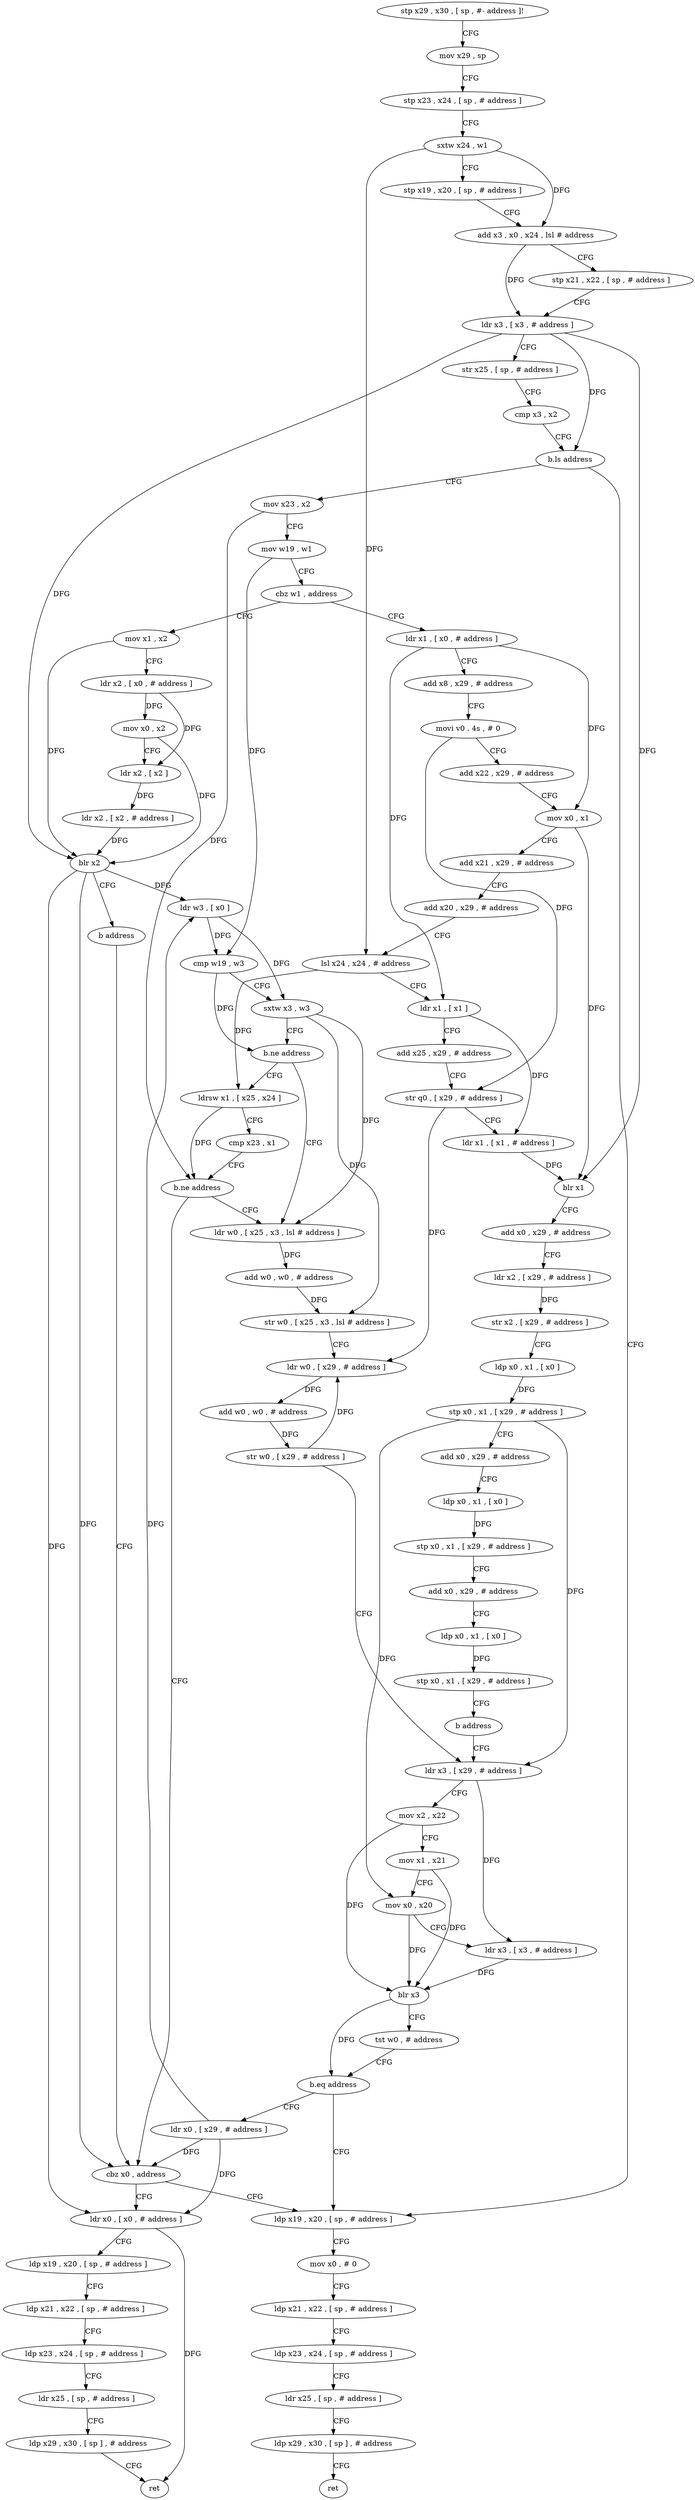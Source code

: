 digraph "func" {
"77824" [label = "stp x29 , x30 , [ sp , #- address ]!" ]
"77828" [label = "mov x29 , sp" ]
"77832" [label = "stp x23 , x24 , [ sp , # address ]" ]
"77836" [label = "sxtw x24 , w1" ]
"77840" [label = "stp x19 , x20 , [ sp , # address ]" ]
"77844" [label = "add x3 , x0 , x24 , lsl # address" ]
"77848" [label = "stp x21 , x22 , [ sp , # address ]" ]
"77852" [label = "ldr x3 , [ x3 , # address ]" ]
"77856" [label = "str x25 , [ sp , # address ]" ]
"77860" [label = "cmp x3 , x2" ]
"77864" [label = "b.ls address" ]
"78136" [label = "ldp x19 , x20 , [ sp , # address ]" ]
"77868" [label = "mov x23 , x2" ]
"78140" [label = "mov x0 , # 0" ]
"78144" [label = "ldp x21 , x22 , [ sp , # address ]" ]
"78148" [label = "ldp x23 , x24 , [ sp , # address ]" ]
"78152" [label = "ldr x25 , [ sp , # address ]" ]
"78156" [label = "ldp x29 , x30 , [ sp ] , # address" ]
"78160" [label = "ret" ]
"77872" [label = "mov w19 , w1" ]
"77876" [label = "cbz w1 , address" ]
"78104" [label = "mov x1 , x2" ]
"77880" [label = "ldr x1 , [ x0 , # address ]" ]
"78108" [label = "ldr x2 , [ x0 , # address ]" ]
"78112" [label = "mov x0 , x2" ]
"78116" [label = "ldr x2 , [ x2 ]" ]
"78120" [label = "ldr x2 , [ x2 , # address ]" ]
"78124" [label = "blr x2" ]
"78128" [label = "b address" ]
"78072" [label = "cbz x0 , address" ]
"77884" [label = "add x8 , x29 , # address" ]
"77888" [label = "movi v0 . 4s , # 0" ]
"77892" [label = "add x22 , x29 , # address" ]
"77896" [label = "mov x0 , x1" ]
"77900" [label = "add x21 , x29 , # address" ]
"77904" [label = "add x20 , x29 , # address" ]
"77908" [label = "lsl x24 , x24 , # address" ]
"77912" [label = "ldr x1 , [ x1 ]" ]
"77916" [label = "add x25 , x29 , # address" ]
"77920" [label = "str q0 , [ x29 , # address ]" ]
"77924" [label = "ldr x1 , [ x1 , # address ]" ]
"77928" [label = "blr x1" ]
"77932" [label = "add x0 , x29 , # address" ]
"77936" [label = "ldr x2 , [ x29 , # address ]" ]
"77940" [label = "str x2 , [ x29 , # address ]" ]
"77944" [label = "ldp x0 , x1 , [ x0 ]" ]
"77948" [label = "stp x0 , x1 , [ x29 , # address ]" ]
"77952" [label = "add x0 , x29 , # address" ]
"77956" [label = "ldp x0 , x1 , [ x0 ]" ]
"77960" [label = "stp x0 , x1 , [ x29 , # address ]" ]
"77964" [label = "add x0 , x29 , # address" ]
"77968" [label = "ldp x0 , x1 , [ x0 ]" ]
"77972" [label = "stp x0 , x1 , [ x29 , # address ]" ]
"77976" [label = "b address" ]
"78008" [label = "ldr x3 , [ x29 , # address ]" ]
"78076" [label = "ldr x0 , [ x0 , # address ]" ]
"78012" [label = "mov x2 , x22" ]
"78016" [label = "mov x1 , x21" ]
"78020" [label = "mov x0 , x20" ]
"78024" [label = "ldr x3 , [ x3 , # address ]" ]
"78028" [label = "blr x3" ]
"78032" [label = "tst w0 , # address" ]
"78036" [label = "b.eq address" ]
"78040" [label = "ldr x0 , [ x29 , # address ]" ]
"78080" [label = "ldp x19 , x20 , [ sp , # address ]" ]
"78084" [label = "ldp x21 , x22 , [ sp , # address ]" ]
"78088" [label = "ldp x23 , x24 , [ sp , # address ]" ]
"78092" [label = "ldr x25 , [ sp , # address ]" ]
"78096" [label = "ldp x29 , x30 , [ sp ] , # address" ]
"78100" [label = "ret" ]
"78044" [label = "ldr w3 , [ x0 ]" ]
"78048" [label = "cmp w19 , w3" ]
"78052" [label = "sxtw x3 , w3" ]
"78056" [label = "b.ne address" ]
"77984" [label = "ldr w0 , [ x25 , x3 , lsl # address ]" ]
"78060" [label = "ldrsw x1 , [ x25 , x24 ]" ]
"77988" [label = "add w0 , w0 , # address" ]
"77992" [label = "str w0 , [ x25 , x3 , lsl # address ]" ]
"77996" [label = "ldr w0 , [ x29 , # address ]" ]
"78000" [label = "add w0 , w0 , # address" ]
"78004" [label = "str w0 , [ x29 , # address ]" ]
"78064" [label = "cmp x23 , x1" ]
"78068" [label = "b.ne address" ]
"77824" -> "77828" [ label = "CFG" ]
"77828" -> "77832" [ label = "CFG" ]
"77832" -> "77836" [ label = "CFG" ]
"77836" -> "77840" [ label = "CFG" ]
"77836" -> "77844" [ label = "DFG" ]
"77836" -> "77908" [ label = "DFG" ]
"77840" -> "77844" [ label = "CFG" ]
"77844" -> "77848" [ label = "CFG" ]
"77844" -> "77852" [ label = "DFG" ]
"77848" -> "77852" [ label = "CFG" ]
"77852" -> "77856" [ label = "CFG" ]
"77852" -> "77864" [ label = "DFG" ]
"77852" -> "78124" [ label = "DFG" ]
"77852" -> "77928" [ label = "DFG" ]
"77856" -> "77860" [ label = "CFG" ]
"77860" -> "77864" [ label = "CFG" ]
"77864" -> "78136" [ label = "CFG" ]
"77864" -> "77868" [ label = "CFG" ]
"78136" -> "78140" [ label = "CFG" ]
"77868" -> "77872" [ label = "CFG" ]
"77868" -> "78068" [ label = "DFG" ]
"78140" -> "78144" [ label = "CFG" ]
"78144" -> "78148" [ label = "CFG" ]
"78148" -> "78152" [ label = "CFG" ]
"78152" -> "78156" [ label = "CFG" ]
"78156" -> "78160" [ label = "CFG" ]
"77872" -> "77876" [ label = "CFG" ]
"77872" -> "78048" [ label = "DFG" ]
"77876" -> "78104" [ label = "CFG" ]
"77876" -> "77880" [ label = "CFG" ]
"78104" -> "78108" [ label = "CFG" ]
"78104" -> "78124" [ label = "DFG" ]
"77880" -> "77884" [ label = "CFG" ]
"77880" -> "77896" [ label = "DFG" ]
"77880" -> "77912" [ label = "DFG" ]
"78108" -> "78112" [ label = "DFG" ]
"78108" -> "78116" [ label = "DFG" ]
"78112" -> "78116" [ label = "CFG" ]
"78112" -> "78124" [ label = "DFG" ]
"78116" -> "78120" [ label = "DFG" ]
"78120" -> "78124" [ label = "DFG" ]
"78124" -> "78128" [ label = "CFG" ]
"78124" -> "78072" [ label = "DFG" ]
"78124" -> "78076" [ label = "DFG" ]
"78124" -> "78044" [ label = "DFG" ]
"78128" -> "78072" [ label = "CFG" ]
"78072" -> "78136" [ label = "CFG" ]
"78072" -> "78076" [ label = "CFG" ]
"77884" -> "77888" [ label = "CFG" ]
"77888" -> "77892" [ label = "CFG" ]
"77888" -> "77920" [ label = "DFG" ]
"77892" -> "77896" [ label = "CFG" ]
"77896" -> "77900" [ label = "CFG" ]
"77896" -> "77928" [ label = "DFG" ]
"77900" -> "77904" [ label = "CFG" ]
"77904" -> "77908" [ label = "CFG" ]
"77908" -> "77912" [ label = "CFG" ]
"77908" -> "78060" [ label = "DFG" ]
"77912" -> "77916" [ label = "CFG" ]
"77912" -> "77924" [ label = "DFG" ]
"77916" -> "77920" [ label = "CFG" ]
"77920" -> "77924" [ label = "CFG" ]
"77920" -> "77996" [ label = "DFG" ]
"77924" -> "77928" [ label = "DFG" ]
"77928" -> "77932" [ label = "CFG" ]
"77932" -> "77936" [ label = "CFG" ]
"77936" -> "77940" [ label = "DFG" ]
"77940" -> "77944" [ label = "CFG" ]
"77944" -> "77948" [ label = "DFG" ]
"77948" -> "77952" [ label = "CFG" ]
"77948" -> "78008" [ label = "DFG" ]
"77948" -> "78020" [ label = "DFG" ]
"77952" -> "77956" [ label = "CFG" ]
"77956" -> "77960" [ label = "DFG" ]
"77960" -> "77964" [ label = "CFG" ]
"77964" -> "77968" [ label = "CFG" ]
"77968" -> "77972" [ label = "DFG" ]
"77972" -> "77976" [ label = "CFG" ]
"77976" -> "78008" [ label = "CFG" ]
"78008" -> "78012" [ label = "CFG" ]
"78008" -> "78024" [ label = "DFG" ]
"78076" -> "78080" [ label = "CFG" ]
"78076" -> "78100" [ label = "DFG" ]
"78012" -> "78016" [ label = "CFG" ]
"78012" -> "78028" [ label = "DFG" ]
"78016" -> "78020" [ label = "CFG" ]
"78016" -> "78028" [ label = "DFG" ]
"78020" -> "78024" [ label = "CFG" ]
"78020" -> "78028" [ label = "DFG" ]
"78024" -> "78028" [ label = "DFG" ]
"78028" -> "78032" [ label = "CFG" ]
"78028" -> "78036" [ label = "DFG" ]
"78032" -> "78036" [ label = "CFG" ]
"78036" -> "78136" [ label = "CFG" ]
"78036" -> "78040" [ label = "CFG" ]
"78040" -> "78044" [ label = "DFG" ]
"78040" -> "78072" [ label = "DFG" ]
"78040" -> "78076" [ label = "DFG" ]
"78080" -> "78084" [ label = "CFG" ]
"78084" -> "78088" [ label = "CFG" ]
"78088" -> "78092" [ label = "CFG" ]
"78092" -> "78096" [ label = "CFG" ]
"78096" -> "78100" [ label = "CFG" ]
"78044" -> "78048" [ label = "DFG" ]
"78044" -> "78052" [ label = "DFG" ]
"78048" -> "78052" [ label = "CFG" ]
"78048" -> "78056" [ label = "DFG" ]
"78052" -> "78056" [ label = "CFG" ]
"78052" -> "77984" [ label = "DFG" ]
"78052" -> "77992" [ label = "DFG" ]
"78056" -> "77984" [ label = "CFG" ]
"78056" -> "78060" [ label = "CFG" ]
"77984" -> "77988" [ label = "DFG" ]
"78060" -> "78064" [ label = "CFG" ]
"78060" -> "78068" [ label = "DFG" ]
"77988" -> "77992" [ label = "DFG" ]
"77992" -> "77996" [ label = "CFG" ]
"77996" -> "78000" [ label = "DFG" ]
"78000" -> "78004" [ label = "DFG" ]
"78004" -> "78008" [ label = "CFG" ]
"78004" -> "77996" [ label = "DFG" ]
"78064" -> "78068" [ label = "CFG" ]
"78068" -> "77984" [ label = "CFG" ]
"78068" -> "78072" [ label = "CFG" ]
}
